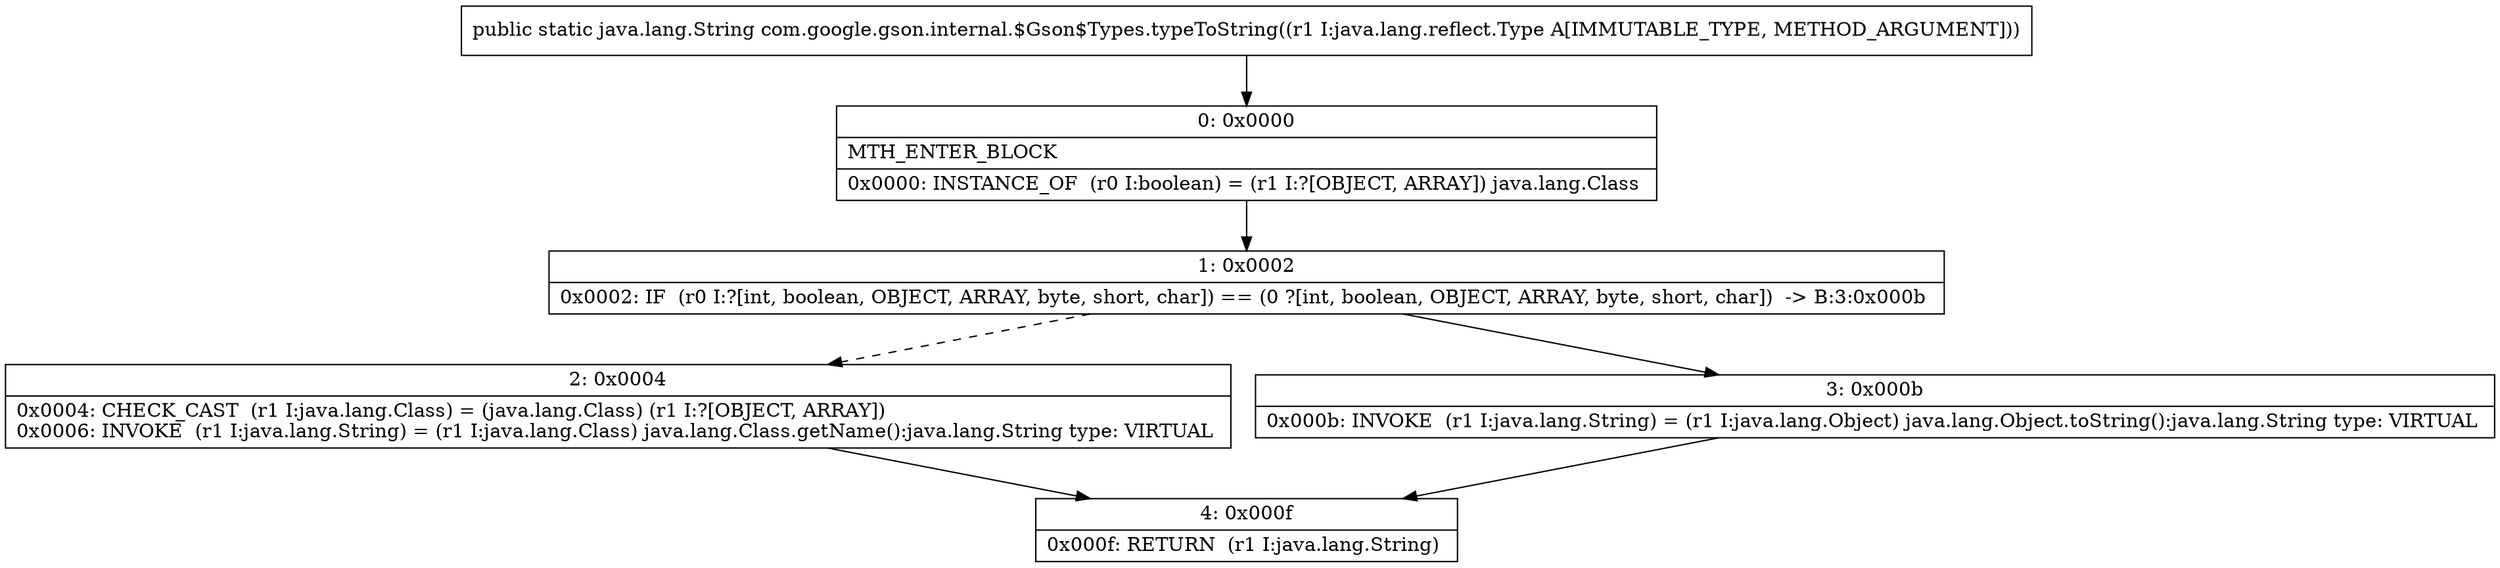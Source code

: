 digraph "CFG forcom.google.gson.internal.$Gson$Types.typeToString(Ljava\/lang\/reflect\/Type;)Ljava\/lang\/String;" {
Node_0 [shape=record,label="{0\:\ 0x0000|MTH_ENTER_BLOCK\l|0x0000: INSTANCE_OF  (r0 I:boolean) = (r1 I:?[OBJECT, ARRAY]) java.lang.Class \l}"];
Node_1 [shape=record,label="{1\:\ 0x0002|0x0002: IF  (r0 I:?[int, boolean, OBJECT, ARRAY, byte, short, char]) == (0 ?[int, boolean, OBJECT, ARRAY, byte, short, char])  \-\> B:3:0x000b \l}"];
Node_2 [shape=record,label="{2\:\ 0x0004|0x0004: CHECK_CAST  (r1 I:java.lang.Class) = (java.lang.Class) (r1 I:?[OBJECT, ARRAY]) \l0x0006: INVOKE  (r1 I:java.lang.String) = (r1 I:java.lang.Class) java.lang.Class.getName():java.lang.String type: VIRTUAL \l}"];
Node_3 [shape=record,label="{3\:\ 0x000b|0x000b: INVOKE  (r1 I:java.lang.String) = (r1 I:java.lang.Object) java.lang.Object.toString():java.lang.String type: VIRTUAL \l}"];
Node_4 [shape=record,label="{4\:\ 0x000f|0x000f: RETURN  (r1 I:java.lang.String) \l}"];
MethodNode[shape=record,label="{public static java.lang.String com.google.gson.internal.$Gson$Types.typeToString((r1 I:java.lang.reflect.Type A[IMMUTABLE_TYPE, METHOD_ARGUMENT])) }"];
MethodNode -> Node_0;
Node_0 -> Node_1;
Node_1 -> Node_2[style=dashed];
Node_1 -> Node_3;
Node_2 -> Node_4;
Node_3 -> Node_4;
}

